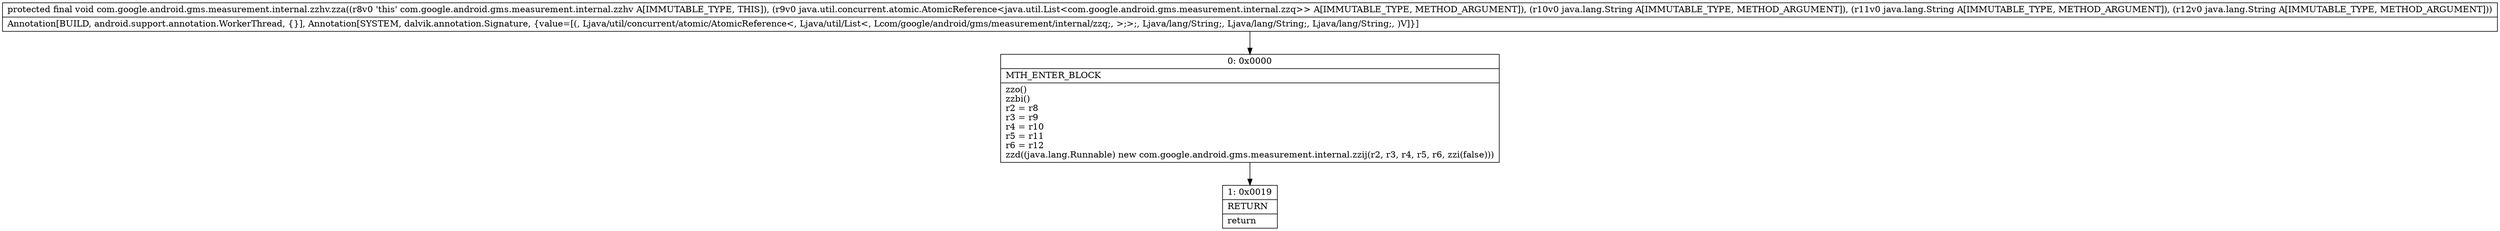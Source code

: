 digraph "CFG forcom.google.android.gms.measurement.internal.zzhv.zza(Ljava\/util\/concurrent\/atomic\/AtomicReference;Ljava\/lang\/String;Ljava\/lang\/String;Ljava\/lang\/String;)V" {
Node_0 [shape=record,label="{0\:\ 0x0000|MTH_ENTER_BLOCK\l|zzo()\lzzbi()\lr2 = r8\lr3 = r9\lr4 = r10\lr5 = r11\lr6 = r12\lzzd((java.lang.Runnable) new com.google.android.gms.measurement.internal.zzij(r2, r3, r4, r5, r6, zzi(false)))\l}"];
Node_1 [shape=record,label="{1\:\ 0x0019|RETURN\l|return\l}"];
MethodNode[shape=record,label="{protected final void com.google.android.gms.measurement.internal.zzhv.zza((r8v0 'this' com.google.android.gms.measurement.internal.zzhv A[IMMUTABLE_TYPE, THIS]), (r9v0 java.util.concurrent.atomic.AtomicReference\<java.util.List\<com.google.android.gms.measurement.internal.zzq\>\> A[IMMUTABLE_TYPE, METHOD_ARGUMENT]), (r10v0 java.lang.String A[IMMUTABLE_TYPE, METHOD_ARGUMENT]), (r11v0 java.lang.String A[IMMUTABLE_TYPE, METHOD_ARGUMENT]), (r12v0 java.lang.String A[IMMUTABLE_TYPE, METHOD_ARGUMENT]))  | Annotation[BUILD, android.support.annotation.WorkerThread, \{\}], Annotation[SYSTEM, dalvik.annotation.Signature, \{value=[(, Ljava\/util\/concurrent\/atomic\/AtomicReference\<, Ljava\/util\/List\<, Lcom\/google\/android\/gms\/measurement\/internal\/zzq;, \>;\>;, Ljava\/lang\/String;, Ljava\/lang\/String;, Ljava\/lang\/String;, )V]\}]\l}"];
MethodNode -> Node_0;
Node_0 -> Node_1;
}

